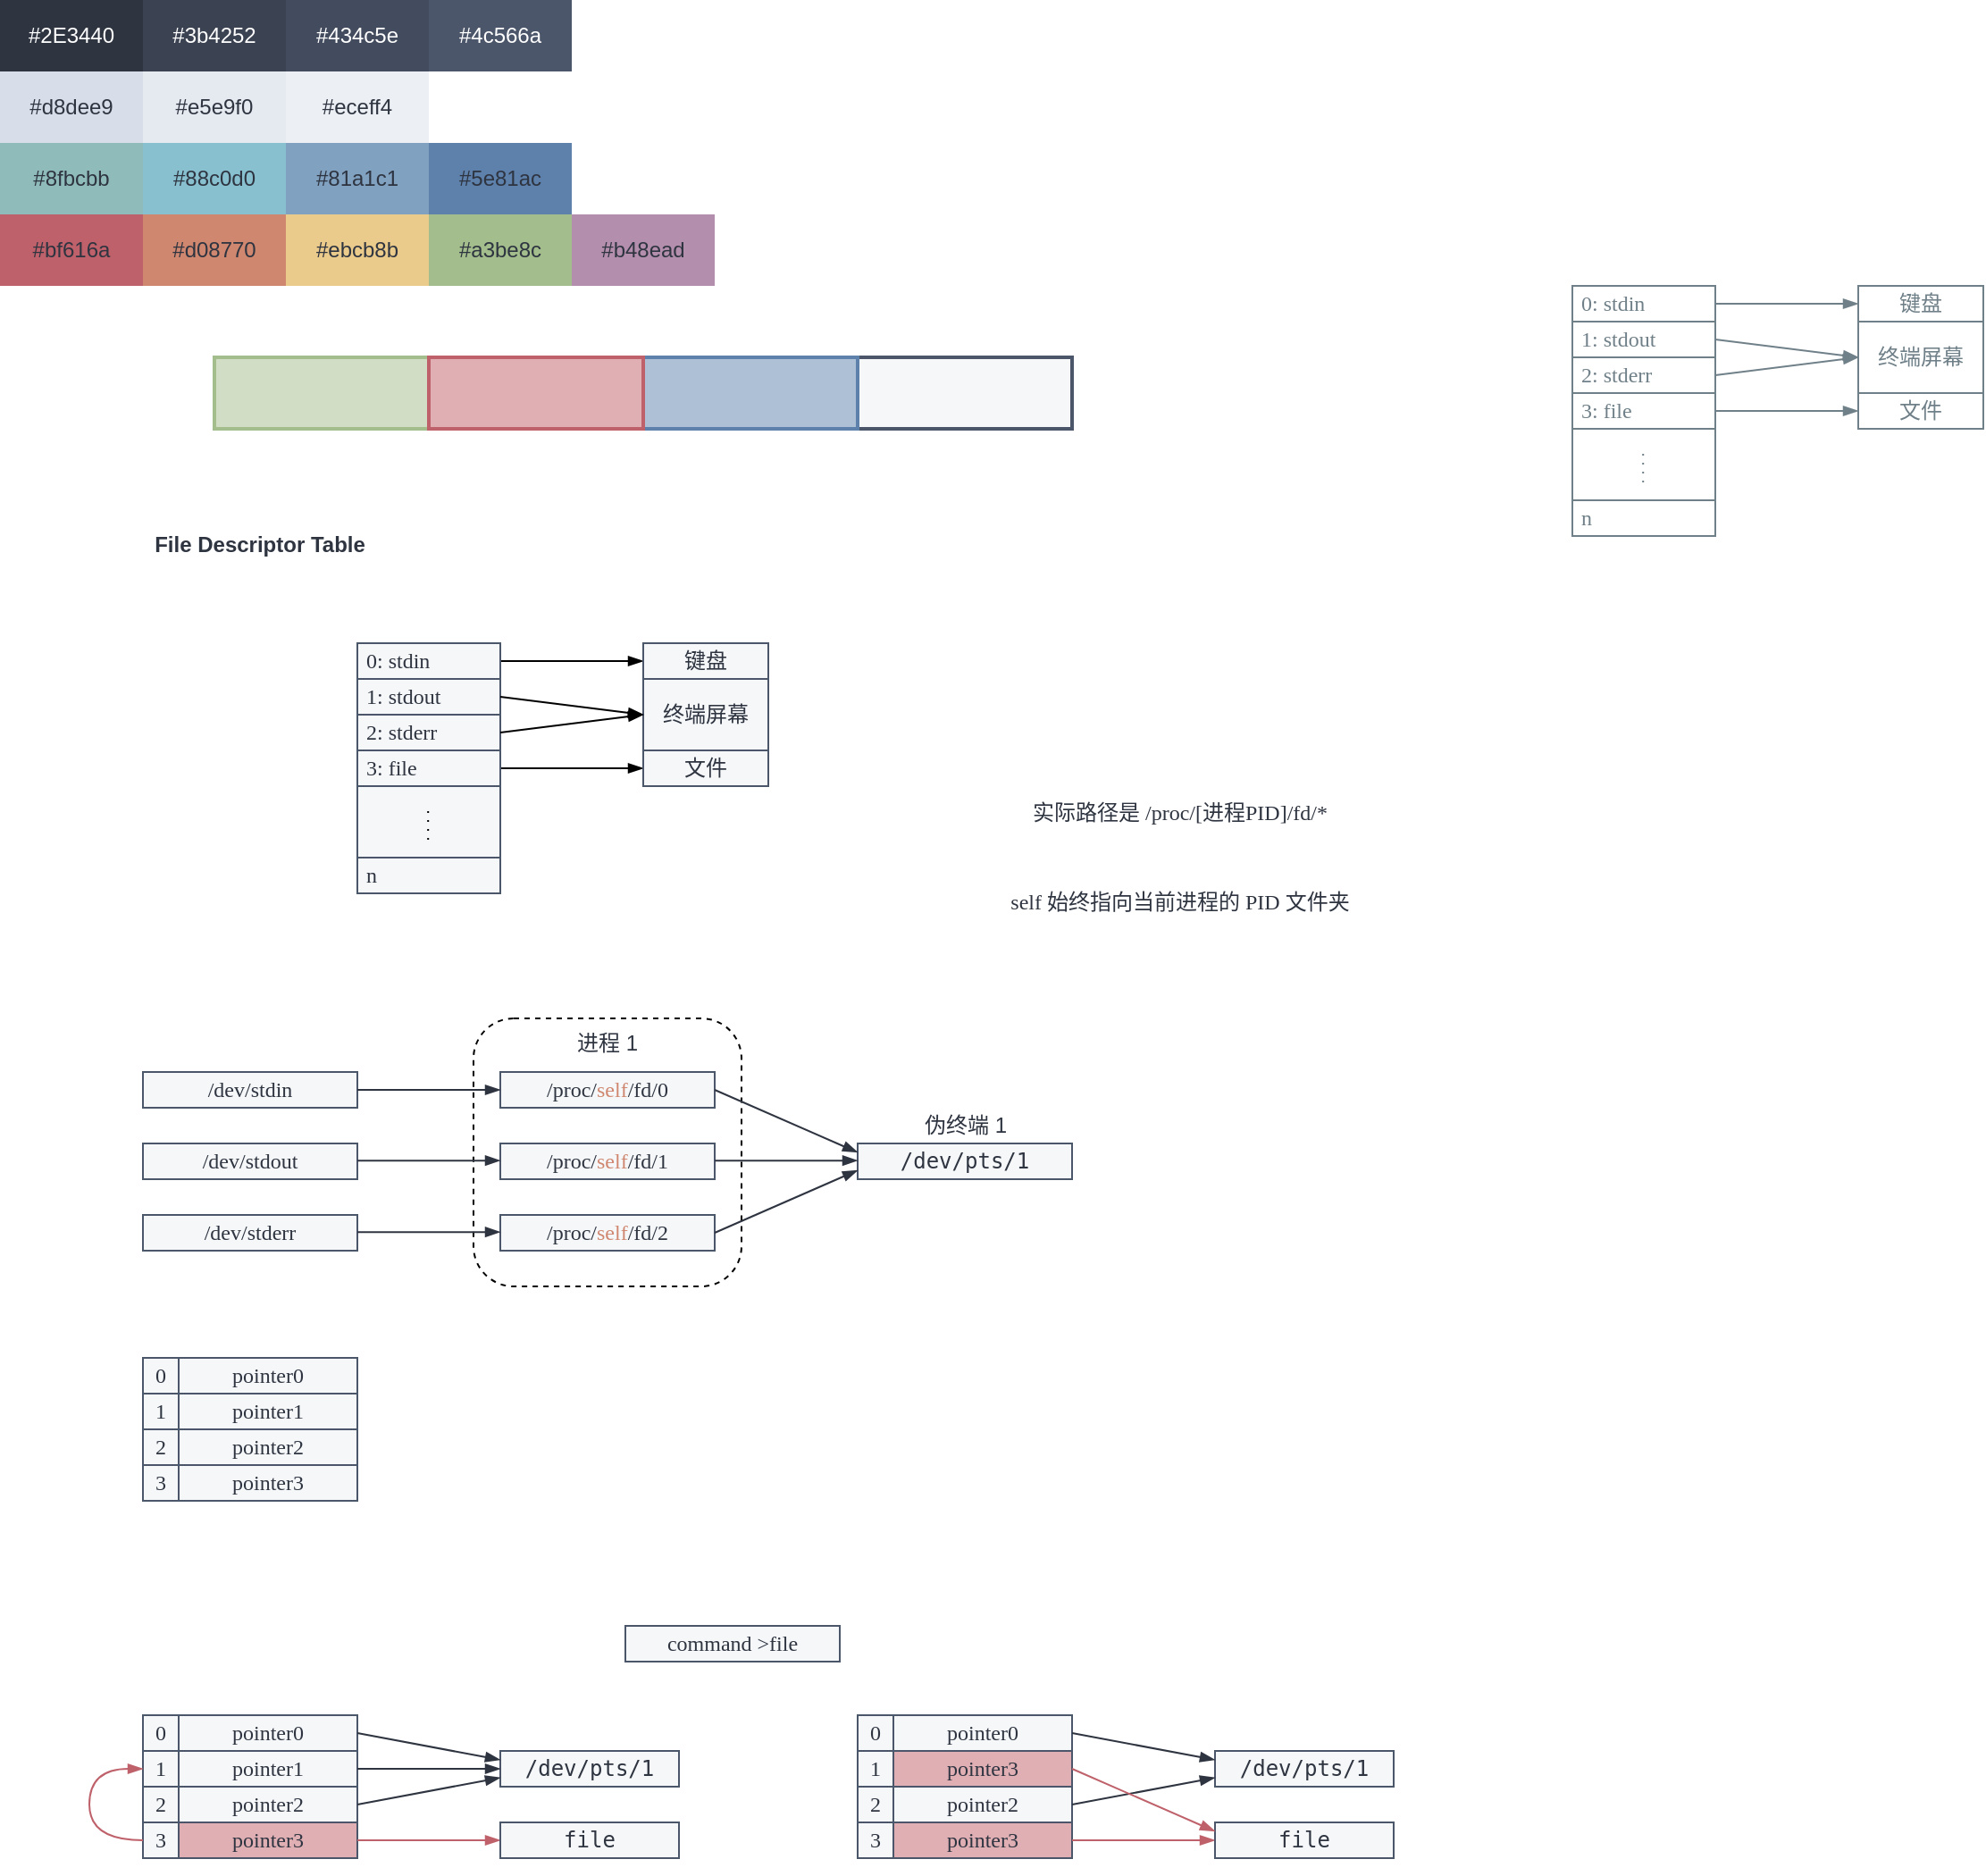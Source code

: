<mxfile version="26.0.9">
  <diagram name="Page-1" id="ar96j-QtM0EcC_hD4Hvl">
    <mxGraphModel dx="809" dy="558" grid="1" gridSize="10" guides="1" tooltips="1" connect="1" arrows="1" fold="1" page="1" pageScale="1" pageWidth="850" pageHeight="1100" math="0" shadow="0">
      <root>
        <mxCell id="0" />
        <mxCell id="1" parent="0" />
        <mxCell id="Xk50SFTL0yKMBWGlI13A-73" value="&lt;font style=&quot;color: rgb(46, 52, 64);&quot;&gt;进程 1&lt;/font&gt;" style="rounded=1;whiteSpace=wrap;html=1;fillColor=none;dashed=1;align=center;verticalAlign=top;fontColor=#2E3440;strokeWidth=1;perimeterSpacing=0;" parent="1" vertex="1">
          <mxGeometry x="265" y="570" width="150" height="150" as="geometry" />
        </mxCell>
        <mxCell id="Xk50SFTL0yKMBWGlI13A-1" value="&lt;font color=&quot;#ffffff&quot;&gt;#2E3440&lt;/font&gt;" style="rounded=0;whiteSpace=wrap;html=1;strokeWidth=2;fillColor=#2e3440;strokeColor=none;fontColor=#333333;" parent="1" vertex="1">
          <mxGeometry width="80" height="40" as="geometry" />
        </mxCell>
        <mxCell id="Xk50SFTL0yKMBWGlI13A-2" value="&lt;font color=&quot;#ffffff&quot;&gt;#3b4252&lt;/font&gt;" style="rounded=0;whiteSpace=wrap;html=1;strokeWidth=2;fillColor=#3b4252;strokeColor=none;fontColor=#333333;" parent="1" vertex="1">
          <mxGeometry x="80" width="80" height="40" as="geometry" />
        </mxCell>
        <mxCell id="Xk50SFTL0yKMBWGlI13A-3" value="&lt;font color=&quot;#ffffff&quot;&gt;#434c5e&lt;/font&gt;" style="rounded=0;whiteSpace=wrap;html=1;strokeWidth=2;fillColor=#434c5e;strokeColor=none;fontColor=#333333;" parent="1" vertex="1">
          <mxGeometry x="160" width="80" height="40" as="geometry" />
        </mxCell>
        <mxCell id="Xk50SFTL0yKMBWGlI13A-4" value="&lt;font color=&quot;#ffffff&quot;&gt;#4c566a&lt;/font&gt;" style="rounded=0;whiteSpace=wrap;html=1;strokeWidth=2;fillColor=#4c566a;strokeColor=none;fontColor=#333333;" parent="1" vertex="1">
          <mxGeometry x="240" width="80" height="40" as="geometry" />
        </mxCell>
        <mxCell id="Xk50SFTL0yKMBWGlI13A-5" value="&lt;font color=&quot;#2e3440&quot;&gt;#d8dee9&lt;/font&gt;" style="rounded=0;whiteSpace=wrap;html=1;strokeWidth=2;fillColor=#d8dee9;strokeColor=none;fontColor=#333333;" parent="1" vertex="1">
          <mxGeometry y="40" width="80" height="40" as="geometry" />
        </mxCell>
        <mxCell id="Xk50SFTL0yKMBWGlI13A-6" value="&lt;font color=&quot;#2e3440&quot;&gt;#e5e9f0&lt;/font&gt;" style="rounded=0;whiteSpace=wrap;html=1;strokeWidth=2;fillColor=#e5e9f0;strokeColor=none;fontColor=#333333;" parent="1" vertex="1">
          <mxGeometry x="80" y="40" width="80" height="40" as="geometry" />
        </mxCell>
        <mxCell id="Xk50SFTL0yKMBWGlI13A-7" value="&lt;font color=&quot;#2e3440&quot;&gt;#eceff4&lt;/font&gt;" style="rounded=0;whiteSpace=wrap;html=1;strokeWidth=2;fillColor=#eceff4;strokeColor=none;fontColor=#333333;" parent="1" vertex="1">
          <mxGeometry x="160" y="40" width="80" height="40" as="geometry" />
        </mxCell>
        <mxCell id="Xk50SFTL0yKMBWGlI13A-8" value="&lt;font color=&quot;#2e3440&quot;&gt;#8fbcbb&lt;/font&gt;" style="rounded=0;whiteSpace=wrap;html=1;strokeWidth=2;fillColor=#8fbcbb;strokeColor=none;fontColor=#333333;" parent="1" vertex="1">
          <mxGeometry y="80" width="80" height="40" as="geometry" />
        </mxCell>
        <mxCell id="Xk50SFTL0yKMBWGlI13A-9" value="&lt;font color=&quot;#2e3440&quot;&gt;#88c0d0&lt;/font&gt;" style="rounded=0;whiteSpace=wrap;html=1;strokeWidth=2;fillColor=#88c0d0;strokeColor=none;fontColor=#333333;" parent="1" vertex="1">
          <mxGeometry x="80" y="80" width="80" height="40" as="geometry" />
        </mxCell>
        <mxCell id="Xk50SFTL0yKMBWGlI13A-10" value="&lt;font color=&quot;#2e3440&quot;&gt;#81a1c1&lt;/font&gt;" style="rounded=0;whiteSpace=wrap;html=1;strokeWidth=2;fillColor=#81a1c1;strokeColor=none;fontColor=#333333;" parent="1" vertex="1">
          <mxGeometry x="160" y="80" width="80" height="40" as="geometry" />
        </mxCell>
        <mxCell id="Xk50SFTL0yKMBWGlI13A-11" value="&lt;font color=&quot;#2e3440&quot;&gt;#5e81ac&lt;/font&gt;" style="rounded=0;whiteSpace=wrap;html=1;strokeWidth=2;fillColor=#5e81ac;strokeColor=none;fontColor=#333333;" parent="1" vertex="1">
          <mxGeometry x="240" y="80" width="80" height="40" as="geometry" />
        </mxCell>
        <mxCell id="Xk50SFTL0yKMBWGlI13A-12" value="&lt;font color=&quot;#2e3440&quot;&gt;#bf616a&lt;/font&gt;" style="rounded=0;whiteSpace=wrap;html=1;strokeWidth=2;fillColor=#bf616a;strokeColor=none;fontColor=#333333;" parent="1" vertex="1">
          <mxGeometry y="120" width="80" height="40" as="geometry" />
        </mxCell>
        <mxCell id="Xk50SFTL0yKMBWGlI13A-13" value="&lt;font color=&quot;#2e3440&quot;&gt;#d08770&lt;/font&gt;" style="rounded=0;whiteSpace=wrap;html=1;strokeWidth=2;fillColor=#d08770;strokeColor=none;fontColor=#333333;" parent="1" vertex="1">
          <mxGeometry x="80" y="120" width="80" height="40" as="geometry" />
        </mxCell>
        <mxCell id="Xk50SFTL0yKMBWGlI13A-14" value="&lt;font color=&quot;#2e3440&quot;&gt;#ebcb8b&lt;/font&gt;" style="rounded=0;whiteSpace=wrap;html=1;strokeWidth=2;fillColor=#ebcb8b;strokeColor=none;fontColor=#333333;" parent="1" vertex="1">
          <mxGeometry x="160" y="120" width="80" height="40" as="geometry" />
        </mxCell>
        <mxCell id="Xk50SFTL0yKMBWGlI13A-15" value="&lt;font color=&quot;#2e3440&quot;&gt;#a3be8c&lt;/font&gt;" style="rounded=0;whiteSpace=wrap;html=1;strokeWidth=2;fillColor=#a3be8c;strokeColor=none;fontColor=#333333;" parent="1" vertex="1">
          <mxGeometry x="240" y="120" width="80" height="40" as="geometry" />
        </mxCell>
        <mxCell id="Xk50SFTL0yKMBWGlI13A-16" value="&lt;font color=&quot;#2e3440&quot;&gt;#b48ead&lt;/font&gt;" style="rounded=0;whiteSpace=wrap;html=1;strokeWidth=2;fillColor=#b48ead;strokeColor=none;fontColor=#333333;" parent="1" vertex="1">
          <mxGeometry x="320" y="120" width="80" height="40" as="geometry" />
        </mxCell>
        <mxCell id="Xk50SFTL0yKMBWGlI13A-17" value="" style="rounded=0;whiteSpace=wrap;html=1;strokeWidth=2;fillColor=#A3BE8C;strokeColor=#A3BE8C;fontColor=#333333;fillOpacity=50;" parent="1" vertex="1">
          <mxGeometry x="120" y="200" width="120" height="40" as="geometry" />
        </mxCell>
        <mxCell id="Xk50SFTL0yKMBWGlI13A-18" value="" style="rounded=0;whiteSpace=wrap;html=1;strokeWidth=2;fillColor=#ECEFF4;strokeColor=#4c566a;fontColor=#333333;fillOpacity=50;" parent="1" vertex="1">
          <mxGeometry x="480" y="200" width="120" height="40" as="geometry" />
        </mxCell>
        <mxCell id="Xk50SFTL0yKMBWGlI13A-19" value="" style="rounded=0;whiteSpace=wrap;html=1;strokeWidth=2;fillColor=#5E81AC;strokeColor=#5E81AC;fontColor=#333333;fillOpacity=50;" parent="1" vertex="1">
          <mxGeometry x="360" y="200" width="120" height="40" as="geometry" />
        </mxCell>
        <mxCell id="Xk50SFTL0yKMBWGlI13A-20" value="" style="rounded=0;whiteSpace=wrap;html=1;strokeWidth=2;fillColor=#BF616A;strokeColor=#BF616A;perimeterSpacing=0;glass=0;shadow=0;fillStyle=solid;gradientColor=none;fillOpacity=50;" parent="1" vertex="1">
          <mxGeometry x="240" y="200" width="120" height="40" as="geometry" />
        </mxCell>
        <mxCell id="Xk50SFTL0yKMBWGlI13A-35" style="edgeStyle=orthogonalEdgeStyle;rounded=0;orthogonalLoop=1;jettySize=auto;html=1;entryX=0;entryY=0.5;entryDx=0;entryDy=0;fontColor=#2E3440;endArrow=blockThin;endFill=1;" parent="1" source="Xk50SFTL0yKMBWGlI13A-21" target="Xk50SFTL0yKMBWGlI13A-31" edge="1">
          <mxGeometry relative="1" as="geometry" />
        </mxCell>
        <mxCell id="Xk50SFTL0yKMBWGlI13A-21" value="&amp;nbsp;0: stdin" style="rounded=0;whiteSpace=wrap;html=1;strokeWidth=1;fillColor=#ECEFF4;strokeColor=#4c566a;fontColor=#2E3440;fillOpacity=50;align=left;fontFamily=JetBrainsMono NFP;" parent="1" vertex="1">
          <mxGeometry x="200" y="360" width="80" height="20" as="geometry" />
        </mxCell>
        <mxCell id="Xk50SFTL0yKMBWGlI13A-22" value="&amp;nbsp;1: stdout" style="rounded=0;whiteSpace=wrap;html=1;strokeWidth=1;fillColor=#ECEFF4;strokeColor=#4c566a;fontColor=#2E3440;fillOpacity=50;align=left;fontFamily=JetBrainsMono NFP;" parent="1" vertex="1">
          <mxGeometry x="200" y="380" width="80" height="20" as="geometry" />
        </mxCell>
        <mxCell id="Xk50SFTL0yKMBWGlI13A-23" value="&amp;nbsp;2: stderr" style="rounded=0;whiteSpace=wrap;html=1;strokeWidth=1;fillColor=#ECEFF4;strokeColor=#4c566a;fontColor=#2E3440;fillOpacity=50;align=left;fontFamily=JetBrainsMono NFP;" parent="1" vertex="1">
          <mxGeometry x="200" y="400" width="80" height="20" as="geometry" />
        </mxCell>
        <mxCell id="Xk50SFTL0yKMBWGlI13A-40" style="edgeStyle=orthogonalEdgeStyle;rounded=0;orthogonalLoop=1;jettySize=auto;html=1;entryX=0;entryY=0.5;entryDx=0;entryDy=0;fontColor=#2E3440;endArrow=blockThin;endFill=1;" parent="1" source="Xk50SFTL0yKMBWGlI13A-24" target="Xk50SFTL0yKMBWGlI13A-38" edge="1">
          <mxGeometry relative="1" as="geometry" />
        </mxCell>
        <mxCell id="Xk50SFTL0yKMBWGlI13A-24" value="&amp;nbsp;3: file" style="rounded=0;whiteSpace=wrap;html=1;strokeWidth=1;fillColor=#ECEFF4;strokeColor=#4c566a;fontColor=#2E3440;fillOpacity=50;fontFamily=JetBrainsMono NFP;align=left;" parent="1" vertex="1">
          <mxGeometry x="200" y="420" width="80" height="20" as="geometry" />
        </mxCell>
        <mxCell id="Xk50SFTL0yKMBWGlI13A-25" value="" style="rounded=0;whiteSpace=wrap;html=1;strokeWidth=1;fillColor=#ECEFF4;strokeColor=#4c566a;fontColor=#2E3440;fillOpacity=50;fontFamily=JetBrainsMono NFP;align=left;" parent="1" vertex="1">
          <mxGeometry x="200" y="440" width="80" height="40" as="geometry" />
        </mxCell>
        <mxCell id="Xk50SFTL0yKMBWGlI13A-27" value="&amp;nbsp;n" style="rounded=0;whiteSpace=wrap;html=1;strokeWidth=1;fillColor=#ECEFF4;strokeColor=#4c566a;fontColor=#2E3440;fillOpacity=50;fontFamily=JetBrainsMono NFP;align=left;" parent="1" vertex="1">
          <mxGeometry x="200" y="480" width="80" height="20" as="geometry" />
        </mxCell>
        <mxCell id="Xk50SFTL0yKMBWGlI13A-29" value="" style="endArrow=none;dashed=1;html=1;rounded=0;dashPattern=1 4;strokeWidth=1;" parent="1" edge="1">
          <mxGeometry width="50" height="50" relative="1" as="geometry">
            <mxPoint x="239.6" y="470" as="sourcePoint" />
            <mxPoint x="239.6" y="450" as="targetPoint" />
          </mxGeometry>
        </mxCell>
        <mxCell id="Xk50SFTL0yKMBWGlI13A-30" value="File Descriptor Table" style="text;html=1;align=center;verticalAlign=middle;resizable=0;points=[];autosize=1;strokeColor=none;fillColor=none;fontColor=#2E3440;fontStyle=1;expand=1;recursiveResize=1;snapToPoint=0;allowArrows=1;connectable=1;imageAspect=1;imageHeight=24;noLabel=0;container=0;fontSize=12;rotation=0;" parent="1" vertex="1">
          <mxGeometry x="80" y="290" width="130" height="30" as="geometry" />
        </mxCell>
        <mxCell id="Xk50SFTL0yKMBWGlI13A-31" value="键盘" style="rounded=0;whiteSpace=wrap;html=1;strokeWidth=1;fillColor=#ECEFF4;strokeColor=#4c566a;fontColor=#2E3440;fillOpacity=50;fontFamily=JetBrainsMono NFP;align=center;" parent="1" vertex="1">
          <mxGeometry x="360" y="360" width="70" height="20" as="geometry" />
        </mxCell>
        <mxCell id="Xk50SFTL0yKMBWGlI13A-33" value="终端屏幕" style="rounded=0;whiteSpace=wrap;html=1;strokeWidth=1;fillColor=#ECEFF4;strokeColor=#4c566a;fontColor=#2E3440;fillOpacity=50;fontFamily=JetBrainsMono NFP;align=center;" parent="1" vertex="1">
          <mxGeometry x="360" y="380" width="70" height="40" as="geometry" />
        </mxCell>
        <mxCell id="Xk50SFTL0yKMBWGlI13A-38" value="文件" style="rounded=0;whiteSpace=wrap;html=1;strokeWidth=1;fillColor=#ECEFF4;strokeColor=#4c566a;fontColor=#2E3440;fillOpacity=50;fontFamily=JetBrainsMono NFP;align=center;" parent="1" vertex="1">
          <mxGeometry x="360" y="420" width="70" height="20" as="geometry" />
        </mxCell>
        <mxCell id="Xk50SFTL0yKMBWGlI13A-41" value="" style="endArrow=blockThin;html=1;rounded=0;exitX=1;exitY=0.5;exitDx=0;exitDy=0;entryX=0;entryY=0.5;entryDx=0;entryDy=0;fontColor=#2E3440;endFill=1;" parent="1" source="Xk50SFTL0yKMBWGlI13A-22" target="Xk50SFTL0yKMBWGlI13A-33" edge="1">
          <mxGeometry width="50" height="50" relative="1" as="geometry">
            <mxPoint x="340" y="350" as="sourcePoint" />
            <mxPoint x="390" y="300" as="targetPoint" />
          </mxGeometry>
        </mxCell>
        <mxCell id="Xk50SFTL0yKMBWGlI13A-42" value="" style="endArrow=blockThin;html=1;rounded=0;exitX=1;exitY=0.5;exitDx=0;exitDy=0;entryX=0;entryY=0.5;entryDx=0;entryDy=0;fontColor=#2E3440;endFill=1;" parent="1" source="Xk50SFTL0yKMBWGlI13A-23" target="Xk50SFTL0yKMBWGlI13A-33" edge="1">
          <mxGeometry width="50" height="50" relative="1" as="geometry">
            <mxPoint x="340" y="350" as="sourcePoint" />
            <mxPoint x="390" y="300" as="targetPoint" />
          </mxGeometry>
        </mxCell>
        <mxCell id="Xk50SFTL0yKMBWGlI13A-45" value="&lt;pre tabindex=&quot;0&quot; class=&quot;chroma&quot;&gt;&lt;code class=&quot;language-bash-session&quot; data-lang=&quot;bash-session&quot;&gt;&lt;font face=&quot;JetBrainsMono NFP&quot;&gt;/dev/stdin&lt;/font&gt;&lt;/code&gt;&lt;/pre&gt;" style="rounded=0;whiteSpace=wrap;html=1;strokeWidth=1;fillColor=#ECEFF4;strokeColor=#4c566a;fontColor=#2E3440;fillOpacity=50;fontFamily=JetBrainsMono NFP;align=center;" parent="1" vertex="1">
          <mxGeometry x="80" y="600" width="120" height="20" as="geometry" />
        </mxCell>
        <mxCell id="Xk50SFTL0yKMBWGlI13A-46" value="&lt;pre tabindex=&quot;0&quot; class=&quot;chroma&quot;&gt;&lt;code class=&quot;language-bash-session&quot; data-lang=&quot;bash-session&quot;&gt;&lt;font face=&quot;JetBrainsMono NFP&quot;&gt;/dev/stdout&lt;/font&gt;&lt;/code&gt;&lt;/pre&gt;" style="rounded=0;whiteSpace=wrap;html=1;strokeWidth=1;fillColor=#ECEFF4;strokeColor=#4c566a;fontColor=#2E3440;fillOpacity=50;fontFamily=JetBrainsMono NFP;align=center;" parent="1" vertex="1">
          <mxGeometry x="80" y="640" width="120" height="20" as="geometry" />
        </mxCell>
        <mxCell id="Xk50SFTL0yKMBWGlI13A-47" value="&lt;pre tabindex=&quot;0&quot; class=&quot;chroma&quot;&gt;&lt;code class=&quot;language-bash-session&quot; data-lang=&quot;bash-session&quot;&gt;&lt;font face=&quot;JetBrainsMono NFP&quot;&gt;/dev/stderr&lt;/font&gt;&lt;/code&gt;&lt;/pre&gt;" style="rounded=0;whiteSpace=wrap;html=1;strokeWidth=1;fillColor=#ECEFF4;strokeColor=#4c566a;fontColor=#2E3440;fillOpacity=50;fontFamily=JetBrainsMono NFP;align=center;" parent="1" vertex="1">
          <mxGeometry x="80" y="680" width="120" height="20" as="geometry" />
        </mxCell>
        <mxCell id="Xk50SFTL0yKMBWGlI13A-49" value="&lt;pre tabindex=&quot;0&quot; class=&quot;chroma&quot;&gt;&lt;code class=&quot;language-bash-session&quot; data-lang=&quot;bash-session&quot;&gt;&lt;font face=&quot;JetBrainsMono NFP&quot;&gt;/proc/&lt;font style=&quot;color: rgb(208, 135, 112);&quot;&gt;self&lt;/font&gt;/fd/0&lt;/font&gt;&lt;/code&gt;&lt;/pre&gt;" style="rounded=0;whiteSpace=wrap;html=1;strokeWidth=1;fillColor=#ECEFF4;strokeColor=#4c566a;fontColor=#2E3440;fillOpacity=50;fontFamily=JetBrainsMono NFP;align=center;" parent="1" vertex="1">
          <mxGeometry x="280" y="600" width="120" height="20" as="geometry" />
        </mxCell>
        <mxCell id="Xk50SFTL0yKMBWGlI13A-50" value="&lt;pre tabindex=&quot;0&quot; class=&quot;chroma&quot;&gt;&lt;code class=&quot;language-bash-session&quot; data-lang=&quot;bash-session&quot;&gt;&lt;font face=&quot;JetBrainsMono NFP&quot;&gt;/proc/&lt;font style=&quot;color: rgb(208, 135, 112);&quot;&gt;self&lt;/font&gt;/fd/1&lt;/font&gt;&lt;/code&gt;&lt;/pre&gt;" style="rounded=0;whiteSpace=wrap;html=1;strokeWidth=1;fillColor=#ECEFF4;strokeColor=#4c566a;fontColor=#2E3440;fillOpacity=50;fontFamily=JetBrainsMono NFP;align=center;" parent="1" vertex="1">
          <mxGeometry x="280" y="640" width="120" height="20" as="geometry" />
        </mxCell>
        <mxCell id="Xk50SFTL0yKMBWGlI13A-51" value="&lt;pre tabindex=&quot;0&quot; class=&quot;chroma&quot;&gt;&lt;code class=&quot;language-bash-session&quot; data-lang=&quot;bash-session&quot;&gt;&lt;font face=&quot;JetBrainsMono NFP&quot;&gt;/proc/&lt;font style=&quot;color: rgb(208, 135, 112);&quot;&gt;self&lt;/font&gt;/fd/2&lt;/font&gt;&lt;/code&gt;&lt;/pre&gt;" style="rounded=0;whiteSpace=wrap;html=1;strokeWidth=1;fillColor=#ECEFF4;strokeColor=#4c566a;fontColor=#2E3440;fillOpacity=50;fontFamily=JetBrainsMono NFP;align=center;" parent="1" vertex="1">
          <mxGeometry x="280" y="680" width="120" height="20" as="geometry" />
        </mxCell>
        <mxCell id="Xk50SFTL0yKMBWGlI13A-52" value="&lt;pre tabindex=&quot;0&quot; class=&quot;chroma&quot;&gt;&lt;code data-lang=&quot;bash-session&quot; class=&quot;language-bash-session&quot;&gt;/dev/pts/1&lt;/code&gt;&lt;/pre&gt;" style="rounded=0;whiteSpace=wrap;html=1;strokeWidth=1;fillColor=#ECEFF4;strokeColor=#4c566a;fontColor=#2E3440;fillOpacity=50;fontFamily=JetBrainsMono NFP;align=center;" parent="1" vertex="1">
          <mxGeometry x="480" y="640" width="120" height="20" as="geometry" />
        </mxCell>
        <mxCell id="Xk50SFTL0yKMBWGlI13A-59" value="" style="endArrow=blockThin;html=1;rounded=0;exitX=1;exitY=0.5;exitDx=0;exitDy=0;entryX=0;entryY=0.5;entryDx=0;entryDy=0;fontColor=#2E3440;endFill=1;strokeColor=#2E3440;" parent="1" source="Xk50SFTL0yKMBWGlI13A-45" target="Xk50SFTL0yKMBWGlI13A-49" edge="1">
          <mxGeometry width="50" height="50" relative="1" as="geometry">
            <mxPoint x="230" y="580" as="sourcePoint" />
            <mxPoint x="310" y="570" as="targetPoint" />
          </mxGeometry>
        </mxCell>
        <mxCell id="Xk50SFTL0yKMBWGlI13A-60" value="" style="endArrow=blockThin;html=1;rounded=0;exitX=1;exitY=0.5;exitDx=0;exitDy=0;entryX=0;entryY=0.5;entryDx=0;entryDy=0;fontColor=#2E3440;endFill=1;strokeColor=#2E3440;" parent="1" edge="1">
          <mxGeometry width="50" height="50" relative="1" as="geometry">
            <mxPoint x="200" y="649.58" as="sourcePoint" />
            <mxPoint x="280" y="649.58" as="targetPoint" />
          </mxGeometry>
        </mxCell>
        <mxCell id="Xk50SFTL0yKMBWGlI13A-61" value="" style="endArrow=blockThin;html=1;rounded=0;exitX=1;exitY=0.5;exitDx=0;exitDy=0;entryX=0;entryY=0.5;entryDx=0;entryDy=0;fontColor=#2E3440;endFill=1;strokeColor=#2E3440;" parent="1" edge="1">
          <mxGeometry width="50" height="50" relative="1" as="geometry">
            <mxPoint x="200" y="689.58" as="sourcePoint" />
            <mxPoint x="280" y="689.58" as="targetPoint" />
          </mxGeometry>
        </mxCell>
        <mxCell id="Xk50SFTL0yKMBWGlI13A-62" value="" style="endArrow=blockThin;html=1;rounded=0;exitX=1;exitY=0.5;exitDx=0;exitDy=0;entryX=0;entryY=0.5;entryDx=0;entryDy=0;fontColor=#2E3440;endFill=1;strokeColor=#2E3440;" parent="1" edge="1">
          <mxGeometry width="50" height="50" relative="1" as="geometry">
            <mxPoint x="400" y="649.58" as="sourcePoint" />
            <mxPoint x="480" y="649.58" as="targetPoint" />
          </mxGeometry>
        </mxCell>
        <mxCell id="Xk50SFTL0yKMBWGlI13A-65" value="" style="endArrow=blockThin;html=1;rounded=0;exitX=1;exitY=0.5;exitDx=0;exitDy=0;entryX=0;entryY=0.75;entryDx=0;entryDy=0;fontColor=#2E3440;endFill=1;strokeColor=#2E3440;" parent="1" source="Xk50SFTL0yKMBWGlI13A-51" target="Xk50SFTL0yKMBWGlI13A-52" edge="1">
          <mxGeometry width="50" height="50" relative="1" as="geometry">
            <mxPoint x="410" y="659.58" as="sourcePoint" />
            <mxPoint x="490" y="659.58" as="targetPoint" />
          </mxGeometry>
        </mxCell>
        <mxCell id="Xk50SFTL0yKMBWGlI13A-66" value="" style="endArrow=blockThin;html=1;rounded=0;exitX=1;exitY=0.5;exitDx=0;exitDy=0;entryX=0;entryY=0.25;entryDx=0;entryDy=0;fontColor=#2E3440;endFill=1;strokeColor=#2E3440;" parent="1" source="Xk50SFTL0yKMBWGlI13A-49" target="Xk50SFTL0yKMBWGlI13A-52" edge="1">
          <mxGeometry width="50" height="50" relative="1" as="geometry">
            <mxPoint x="410" y="659.58" as="sourcePoint" />
            <mxPoint x="490" y="659.58" as="targetPoint" />
          </mxGeometry>
        </mxCell>
        <mxCell id="Xk50SFTL0yKMBWGlI13A-67" value="伪终端 1" style="text;html=1;align=center;verticalAlign=middle;resizable=0;points=[];autosize=1;strokeColor=none;fillColor=none;fontColor=#2E3440;fontStyle=0;expand=1;recursiveResize=1;snapToPoint=0;allowArrows=1;connectable=1;imageAspect=1;imageHeight=24;noLabel=0;container=0;fontSize=12;rotation=0;" parent="1" vertex="1">
          <mxGeometry x="505" y="615" width="70" height="30" as="geometry" />
        </mxCell>
        <mxCell id="Xk50SFTL0yKMBWGlI13A-70" value="&lt;font face=&quot;JetBrainsMono NFP&quot;&gt;self 始终指向当前进程的 PID 文件夹&lt;/font&gt;" style="text;html=1;align=center;verticalAlign=middle;resizable=0;points=[];autosize=1;strokeColor=none;fillColor=none;fontColor=#2E3440;fontStyle=0;expand=1;recursiveResize=1;snapToPoint=0;allowArrows=1;connectable=1;imageAspect=1;imageHeight=24;noLabel=0;container=0;fontSize=12;rotation=0;" parent="1" vertex="1">
          <mxGeometry x="540" y="490" width="240" height="30" as="geometry" />
        </mxCell>
        <mxCell id="Xk50SFTL0yKMBWGlI13A-71" value="&lt;font face=&quot;JetBrainsMono NFP&quot;&gt;实际路径是 /proc/[进程PID]/fd/*&lt;/font&gt;" style="text;html=1;align=center;verticalAlign=middle;resizable=0;points=[];autosize=1;strokeColor=none;fillColor=none;fontColor=#2E3440;fontStyle=0;expand=1;recursiveResize=1;snapToPoint=0;allowArrows=1;connectable=1;imageAspect=1;imageHeight=24;noLabel=0;container=0;fontSize=12;rotation=0;" parent="1" vertex="1">
          <mxGeometry x="545" y="440" width="230" height="30" as="geometry" />
        </mxCell>
        <mxCell id="Xk50SFTL0yKMBWGlI13A-80" value="&lt;font style=&quot;color: rgb(46, 52, 64);&quot;&gt;0&lt;/font&gt;" style="rounded=0;whiteSpace=wrap;html=1;strokeWidth=1;fillColor=#ECEFF4;strokeColor=#4c566a;fontColor=#2E3440;fillOpacity=50;fontFamily=JetBrainsMono NFP;align=center;" parent="1" vertex="1">
          <mxGeometry x="80" y="760" width="20" height="20" as="geometry" />
        </mxCell>
        <mxCell id="Xk50SFTL0yKMBWGlI13A-81" value="&lt;font style=&quot;color: rgb(46, 52, 64);&quot;&gt;pointer0&lt;/font&gt;" style="rounded=0;whiteSpace=wrap;html=1;strokeWidth=1;fillColor=#ECEFF4;strokeColor=#4c566a;fontColor=#2E3440;fillOpacity=50;fontFamily=JetBrainsMono NFP;align=center;" parent="1" vertex="1">
          <mxGeometry x="100" y="760" width="100" height="20" as="geometry" />
        </mxCell>
        <mxCell id="Xk50SFTL0yKMBWGlI13A-82" value="1" style="rounded=0;whiteSpace=wrap;html=1;strokeWidth=1;fillColor=#ECEFF4;strokeColor=#4c566a;fontColor=#2E3440;fillOpacity=50;fontFamily=JetBrainsMono NFP;align=center;" parent="1" vertex="1">
          <mxGeometry x="80" y="780" width="20" height="20" as="geometry" />
        </mxCell>
        <mxCell id="Xk50SFTL0yKMBWGlI13A-83" value="&lt;font style=&quot;color: rgb(46, 52, 64);&quot;&gt;pointer1&lt;/font&gt;" style="rounded=0;whiteSpace=wrap;html=1;strokeWidth=1;fillColor=#ECEFF4;strokeColor=#4c566a;fontColor=#2E3440;fillOpacity=50;fontFamily=JetBrainsMono NFP;align=center;" parent="1" vertex="1">
          <mxGeometry x="100" y="780" width="100" height="20" as="geometry" />
        </mxCell>
        <mxCell id="Xk50SFTL0yKMBWGlI13A-84" value="&lt;font style=&quot;color: rgb(46, 52, 64);&quot;&gt;2&lt;/font&gt;" style="rounded=0;whiteSpace=wrap;html=1;strokeWidth=1;fillColor=#ECEFF4;strokeColor=#4c566a;fontColor=#2E3440;fillOpacity=50;fontFamily=JetBrainsMono NFP;align=center;" parent="1" vertex="1">
          <mxGeometry x="80" y="800" width="20" height="20" as="geometry" />
        </mxCell>
        <mxCell id="Xk50SFTL0yKMBWGlI13A-85" value="&lt;font style=&quot;color: rgb(46, 52, 64);&quot;&gt;pointer2&lt;/font&gt;" style="rounded=0;whiteSpace=wrap;html=1;strokeWidth=1;fillColor=#ECEFF4;strokeColor=#4c566a;fontColor=#2E3440;fillOpacity=50;fontFamily=JetBrainsMono NFP;align=center;" parent="1" vertex="1">
          <mxGeometry x="100" y="800" width="100" height="20" as="geometry" />
        </mxCell>
        <mxCell id="Xk50SFTL0yKMBWGlI13A-86" value="&lt;font style=&quot;color: rgb(46, 52, 64);&quot;&gt;3&lt;/font&gt;" style="rounded=0;whiteSpace=wrap;html=1;strokeWidth=1;fillColor=#ECEFF4;strokeColor=#4c566a;fontColor=#2E3440;fillOpacity=50;fontFamily=JetBrainsMono NFP;align=center;" parent="1" vertex="1">
          <mxGeometry x="80" y="820" width="20" height="20" as="geometry" />
        </mxCell>
        <mxCell id="Xk50SFTL0yKMBWGlI13A-87" value="&lt;font style=&quot;color: rgb(46, 52, 64);&quot;&gt;pointer3&lt;/font&gt;" style="rounded=0;whiteSpace=wrap;html=1;strokeWidth=1;fillColor=#ECEFF4;strokeColor=#4c566a;fontColor=#2E3440;fillOpacity=50;fontFamily=JetBrainsMono NFP;align=center;" parent="1" vertex="1">
          <mxGeometry x="100" y="820" width="100" height="20" as="geometry" />
        </mxCell>
        <mxCell id="Xk50SFTL0yKMBWGlI13A-94" value="&lt;pre tabindex=&quot;0&quot; class=&quot;chroma&quot;&gt;&lt;code data-lang=&quot;bash-session&quot; class=&quot;language-bash-session&quot;&gt;/dev/pts/1&lt;/code&gt;&lt;/pre&gt;" style="rounded=0;whiteSpace=wrap;html=1;strokeWidth=1;fillColor=#ECEFF4;strokeColor=#4c566a;fontColor=#2E3440;fillOpacity=50;fontFamily=JetBrainsMono NFP;align=center;" parent="1" vertex="1">
          <mxGeometry x="280" y="980" width="100" height="20" as="geometry" />
        </mxCell>
        <mxCell id="Xk50SFTL0yKMBWGlI13A-95" value="&lt;pre tabindex=&quot;0&quot; class=&quot;chroma&quot;&gt;&lt;code data-lang=&quot;bash-session&quot; class=&quot;language-bash-session&quot;&gt;&lt;font face=&quot;JetBrainsMono NFP&quot;&gt;command &amp;gt;file&lt;/font&gt;&lt;/code&gt;&lt;/pre&gt;" style="rounded=0;whiteSpace=wrap;html=1;strokeWidth=1;fillColor=#ECEFF4;strokeColor=#4c566a;fontColor=#2E3440;fillOpacity=50;fontFamily=JetBrainsMono NFP;align=center;" parent="1" vertex="1">
          <mxGeometry x="350" y="910" width="120" height="20" as="geometry" />
        </mxCell>
        <mxCell id="Xk50SFTL0yKMBWGlI13A-96" value="&lt;font style=&quot;color: rgb(46, 52, 64);&quot;&gt;0&lt;/font&gt;" style="rounded=0;whiteSpace=wrap;html=1;strokeWidth=1;fillColor=#ECEFF4;strokeColor=#4c566a;fontColor=#2E3440;fillOpacity=50;fontFamily=JetBrainsMono NFP;align=center;" parent="1" vertex="1">
          <mxGeometry x="80" y="960" width="20" height="20" as="geometry" />
        </mxCell>
        <mxCell id="Xk50SFTL0yKMBWGlI13A-97" value="&lt;font style=&quot;color: rgb(46, 52, 64);&quot;&gt;pointer0&lt;/font&gt;" style="rounded=0;whiteSpace=wrap;html=1;strokeWidth=1;fillColor=#ECEFF4;strokeColor=#4c566a;fontColor=#2E3440;fillOpacity=50;fontFamily=JetBrainsMono NFP;align=center;" parent="1" vertex="1">
          <mxGeometry x="100" y="960" width="100" height="20" as="geometry" />
        </mxCell>
        <mxCell id="Xk50SFTL0yKMBWGlI13A-98" value="1" style="rounded=0;whiteSpace=wrap;html=1;strokeWidth=1;fillColor=#ECEFF4;strokeColor=#4c566a;fontColor=#2E3440;fillOpacity=50;fontFamily=JetBrainsMono NFP;align=center;" parent="1" vertex="1">
          <mxGeometry x="80" y="980" width="20" height="20" as="geometry" />
        </mxCell>
        <mxCell id="Xk50SFTL0yKMBWGlI13A-99" value="&lt;font style=&quot;color: rgb(46, 52, 64);&quot;&gt;pointer1&lt;/font&gt;" style="rounded=0;whiteSpace=wrap;html=1;strokeWidth=1;fillColor=#ECEFF4;strokeColor=#4c566a;fontColor=#2E3440;fillOpacity=50;fontFamily=JetBrainsMono NFP;align=center;" parent="1" vertex="1">
          <mxGeometry x="100" y="980" width="100" height="20" as="geometry" />
        </mxCell>
        <mxCell id="Xk50SFTL0yKMBWGlI13A-100" value="&lt;font style=&quot;color: rgb(46, 52, 64);&quot;&gt;2&lt;/font&gt;" style="rounded=0;whiteSpace=wrap;html=1;strokeWidth=1;fillColor=#ECEFF4;strokeColor=#4c566a;fontColor=#2E3440;fillOpacity=50;fontFamily=JetBrainsMono NFP;align=center;" parent="1" vertex="1">
          <mxGeometry x="80" y="1000" width="20" height="20" as="geometry" />
        </mxCell>
        <mxCell id="Xk50SFTL0yKMBWGlI13A-101" value="&lt;font style=&quot;color: rgb(46, 52, 64);&quot;&gt;pointer2&lt;/font&gt;" style="rounded=0;whiteSpace=wrap;html=1;strokeWidth=1;fillColor=#ECEFF4;strokeColor=#4c566a;fontColor=#2E3440;fillOpacity=50;fontFamily=JetBrainsMono NFP;align=center;" parent="1" vertex="1">
          <mxGeometry x="100" y="1000" width="100" height="20" as="geometry" />
        </mxCell>
        <mxCell id="Xk50SFTL0yKMBWGlI13A-102" value="&lt;font style=&quot;color: rgb(46, 52, 64);&quot;&gt;3&lt;/font&gt;" style="rounded=0;whiteSpace=wrap;html=1;strokeWidth=1;fillColor=#ECEFF4;strokeColor=#4c566a;fontColor=#2E3440;fillOpacity=50;fontFamily=JetBrainsMono NFP;align=center;" parent="1" vertex="1">
          <mxGeometry x="80" y="1020" width="20" height="20" as="geometry" />
        </mxCell>
        <mxCell id="Xk50SFTL0yKMBWGlI13A-103" value="&lt;font style=&quot;color: rgb(46, 52, 64);&quot;&gt;pointer3&lt;/font&gt;" style="rounded=0;whiteSpace=wrap;html=1;strokeWidth=1;fillColor=#BF616A;strokeColor=#4c566a;fontColor=#2E3440;fillOpacity=50;fontFamily=JetBrainsMono NFP;align=center;" parent="1" vertex="1">
          <mxGeometry x="100" y="1020" width="100" height="20" as="geometry" />
        </mxCell>
        <mxCell id="Xk50SFTL0yKMBWGlI13A-104" value="" style="endArrow=blockThin;html=1;rounded=0;exitX=1;exitY=0.5;exitDx=0;exitDy=0;entryX=0;entryY=0.25;entryDx=0;entryDy=0;fontColor=#2E3440;endFill=1;strokeColor=#2E3440;" parent="1" source="Xk50SFTL0yKMBWGlI13A-97" target="Xk50SFTL0yKMBWGlI13A-94" edge="1">
          <mxGeometry width="50" height="50" relative="1" as="geometry">
            <mxPoint x="210" y="975" as="sourcePoint" />
            <mxPoint x="290" y="940" as="targetPoint" />
          </mxGeometry>
        </mxCell>
        <mxCell id="Xk50SFTL0yKMBWGlI13A-105" value="" style="endArrow=blockThin;html=1;rounded=0;exitX=1;exitY=0.5;exitDx=0;exitDy=0;entryX=0;entryY=0.5;entryDx=0;entryDy=0;fontColor=#2E3440;endFill=1;strokeColor=#2E3440;" parent="1" source="Xk50SFTL0yKMBWGlI13A-99" target="Xk50SFTL0yKMBWGlI13A-94" edge="1">
          <mxGeometry width="50" height="50" relative="1" as="geometry">
            <mxPoint x="210" y="980" as="sourcePoint" />
            <mxPoint x="290" y="995" as="targetPoint" />
          </mxGeometry>
        </mxCell>
        <mxCell id="Xk50SFTL0yKMBWGlI13A-106" value="" style="endArrow=blockThin;html=1;rounded=0;exitX=1;exitY=0.5;exitDx=0;exitDy=0;entryX=0;entryY=0.75;entryDx=0;entryDy=0;fontColor=#2E3440;endFill=1;strokeColor=#2E3440;" parent="1" source="Xk50SFTL0yKMBWGlI13A-101" target="Xk50SFTL0yKMBWGlI13A-94" edge="1">
          <mxGeometry width="50" height="50" relative="1" as="geometry">
            <mxPoint x="220" y="990" as="sourcePoint" />
            <mxPoint x="300" y="1005" as="targetPoint" />
          </mxGeometry>
        </mxCell>
        <mxCell id="Xk50SFTL0yKMBWGlI13A-107" value="" style="endArrow=blockThin;html=1;rounded=0;exitX=1;exitY=0.5;exitDx=0;exitDy=0;fontColor=#2E3440;endFill=1;strokeColor=#BF616A;entryX=0;entryY=0.5;entryDx=0;entryDy=0;" parent="1" source="Xk50SFTL0yKMBWGlI13A-103" target="Xk50SFTL0yKMBWGlI13A-109" edge="1">
          <mxGeometry width="50" height="50" relative="1" as="geometry">
            <mxPoint x="230" y="1000" as="sourcePoint" />
            <mxPoint x="280" y="1020" as="targetPoint" />
          </mxGeometry>
        </mxCell>
        <mxCell id="Xk50SFTL0yKMBWGlI13A-109" value="&lt;pre tabindex=&quot;0&quot; class=&quot;chroma&quot;&gt;&lt;code data-lang=&quot;bash-session&quot; class=&quot;language-bash-session&quot;&gt;file&lt;/code&gt;&lt;/pre&gt;" style="rounded=0;whiteSpace=wrap;html=1;strokeWidth=1;fillColor=#ECEFF4;strokeColor=#4c566a;fontColor=#2E3440;fillOpacity=50;fontFamily=JetBrainsMono NFP;align=center;" parent="1" vertex="1">
          <mxGeometry x="280" y="1020" width="100" height="20" as="geometry" />
        </mxCell>
        <mxCell id="Xk50SFTL0yKMBWGlI13A-110" value="" style="endArrow=blockThin;html=1;rounded=0;endSize=6;arcSize=20;edgeStyle=orthogonalEdgeStyle;curved=1;entryX=0;entryY=0.5;entryDx=0;entryDy=0;exitX=0;exitY=0.5;exitDx=0;exitDy=0;strokeColor=#BF616A;endFill=1;" parent="1" source="Xk50SFTL0yKMBWGlI13A-102" target="Xk50SFTL0yKMBWGlI13A-98" edge="1">
          <mxGeometry width="50" height="50" relative="1" as="geometry">
            <mxPoint x="20" y="1039.48" as="sourcePoint" />
            <mxPoint x="-10" y="999.48" as="targetPoint" />
            <Array as="points">
              <mxPoint x="50" y="1030" />
              <mxPoint x="50" y="990" />
            </Array>
          </mxGeometry>
        </mxCell>
        <mxCell id="Xk50SFTL0yKMBWGlI13A-129" value="&lt;pre tabindex=&quot;0&quot; class=&quot;chroma&quot;&gt;&lt;code data-lang=&quot;bash-session&quot; class=&quot;language-bash-session&quot;&gt;/dev/pts/1&lt;/code&gt;&lt;/pre&gt;" style="rounded=0;whiteSpace=wrap;html=1;strokeWidth=1;fillColor=#ECEFF4;strokeColor=#4c566a;fontColor=#2E3440;fillOpacity=50;fontFamily=JetBrainsMono NFP;align=center;" parent="1" vertex="1">
          <mxGeometry x="680" y="980" width="100" height="20" as="geometry" />
        </mxCell>
        <mxCell id="Xk50SFTL0yKMBWGlI13A-130" value="&lt;font style=&quot;color: rgb(46, 52, 64);&quot;&gt;0&lt;/font&gt;" style="rounded=0;whiteSpace=wrap;html=1;strokeWidth=1;fillColor=#ECEFF4;strokeColor=#4c566a;fontColor=#2E3440;fillOpacity=50;fontFamily=JetBrainsMono NFP;align=center;" parent="1" vertex="1">
          <mxGeometry x="480" y="960" width="20" height="20" as="geometry" />
        </mxCell>
        <mxCell id="Xk50SFTL0yKMBWGlI13A-131" value="&lt;font style=&quot;color: rgb(46, 52, 64);&quot;&gt;pointer0&lt;/font&gt;" style="rounded=0;whiteSpace=wrap;html=1;strokeWidth=1;fillColor=#ECEFF4;strokeColor=#4c566a;fontColor=#2E3440;fillOpacity=50;fontFamily=JetBrainsMono NFP;align=center;" parent="1" vertex="1">
          <mxGeometry x="500" y="960" width="100" height="20" as="geometry" />
        </mxCell>
        <mxCell id="Xk50SFTL0yKMBWGlI13A-132" value="1" style="rounded=0;whiteSpace=wrap;html=1;strokeWidth=1;fillColor=#ECEFF4;strokeColor=#4c566a;fontColor=#2E3440;fillOpacity=50;fontFamily=JetBrainsMono NFP;align=center;" parent="1" vertex="1">
          <mxGeometry x="480" y="980" width="20" height="20" as="geometry" />
        </mxCell>
        <mxCell id="Xk50SFTL0yKMBWGlI13A-134" value="&lt;font style=&quot;color: rgb(46, 52, 64);&quot;&gt;2&lt;/font&gt;" style="rounded=0;whiteSpace=wrap;html=1;strokeWidth=1;fillColor=#ECEFF4;strokeColor=#4c566a;fontColor=#2E3440;fillOpacity=50;fontFamily=JetBrainsMono NFP;align=center;" parent="1" vertex="1">
          <mxGeometry x="480" y="1000" width="20" height="20" as="geometry" />
        </mxCell>
        <mxCell id="Xk50SFTL0yKMBWGlI13A-135" value="&lt;font style=&quot;color: rgb(46, 52, 64);&quot;&gt;pointer2&lt;/font&gt;" style="rounded=0;whiteSpace=wrap;html=1;strokeWidth=1;fillColor=#ECEFF4;strokeColor=#4c566a;fontColor=#2E3440;fillOpacity=50;fontFamily=JetBrainsMono NFP;align=center;" parent="1" vertex="1">
          <mxGeometry x="500" y="1000" width="100" height="20" as="geometry" />
        </mxCell>
        <mxCell id="Xk50SFTL0yKMBWGlI13A-136" value="&lt;font style=&quot;color: rgb(46, 52, 64);&quot;&gt;3&lt;/font&gt;" style="rounded=0;whiteSpace=wrap;html=1;strokeWidth=1;fillColor=#ECEFF4;strokeColor=#4c566a;fontColor=#2E3440;fillOpacity=50;fontFamily=JetBrainsMono NFP;align=center;" parent="1" vertex="1">
          <mxGeometry x="480" y="1020" width="20" height="20" as="geometry" />
        </mxCell>
        <mxCell id="Xk50SFTL0yKMBWGlI13A-137" value="&lt;font style=&quot;color: rgb(46, 52, 64);&quot;&gt;pointer3&lt;/font&gt;" style="rounded=0;whiteSpace=wrap;html=1;strokeWidth=1;fillColor=#BF616A;strokeColor=#4c566a;fontColor=#2E3440;fillOpacity=50;fontFamily=JetBrainsMono NFP;align=center;" parent="1" vertex="1">
          <mxGeometry x="500" y="1020" width="100" height="20" as="geometry" />
        </mxCell>
        <mxCell id="Xk50SFTL0yKMBWGlI13A-138" value="" style="endArrow=blockThin;html=1;rounded=0;exitX=1;exitY=0.5;exitDx=0;exitDy=0;entryX=0;entryY=0.25;entryDx=0;entryDy=0;fontColor=#2E3440;endFill=1;strokeColor=#2E3440;" parent="1" source="Xk50SFTL0yKMBWGlI13A-131" target="Xk50SFTL0yKMBWGlI13A-129" edge="1">
          <mxGeometry width="50" height="50" relative="1" as="geometry">
            <mxPoint x="610" y="975" as="sourcePoint" />
            <mxPoint x="690" y="940" as="targetPoint" />
          </mxGeometry>
        </mxCell>
        <mxCell id="Xk50SFTL0yKMBWGlI13A-140" value="" style="endArrow=blockThin;html=1;rounded=0;exitX=1;exitY=0.5;exitDx=0;exitDy=0;entryX=0;entryY=0.75;entryDx=0;entryDy=0;fontColor=#2E3440;endFill=1;strokeColor=#2E3440;" parent="1" source="Xk50SFTL0yKMBWGlI13A-135" target="Xk50SFTL0yKMBWGlI13A-129" edge="1">
          <mxGeometry width="50" height="50" relative="1" as="geometry">
            <mxPoint x="620" y="990" as="sourcePoint" />
            <mxPoint x="700" y="1005" as="targetPoint" />
          </mxGeometry>
        </mxCell>
        <mxCell id="Xk50SFTL0yKMBWGlI13A-141" value="" style="endArrow=blockThin;html=1;rounded=0;exitX=1;exitY=0.5;exitDx=0;exitDy=0;fontColor=#2E3440;endFill=1;strokeColor=#BF616A;entryX=0;entryY=0.5;entryDx=0;entryDy=0;" parent="1" source="Xk50SFTL0yKMBWGlI13A-137" target="Xk50SFTL0yKMBWGlI13A-142" edge="1">
          <mxGeometry width="50" height="50" relative="1" as="geometry">
            <mxPoint x="630" y="1000" as="sourcePoint" />
            <mxPoint x="680" y="1020" as="targetPoint" />
          </mxGeometry>
        </mxCell>
        <mxCell id="Xk50SFTL0yKMBWGlI13A-142" value="&lt;pre tabindex=&quot;0&quot; class=&quot;chroma&quot;&gt;&lt;code data-lang=&quot;bash-session&quot; class=&quot;language-bash-session&quot;&gt;file&lt;/code&gt;&lt;/pre&gt;" style="rounded=0;whiteSpace=wrap;html=1;strokeWidth=1;fillColor=#ECEFF4;strokeColor=#4c566a;fontColor=#2E3440;fillOpacity=50;fontFamily=JetBrainsMono NFP;align=center;" parent="1" vertex="1">
          <mxGeometry x="680" y="1020" width="100" height="20" as="geometry" />
        </mxCell>
        <mxCell id="Xk50SFTL0yKMBWGlI13A-144" value="&lt;font style=&quot;color: rgb(46, 52, 64);&quot;&gt;pointer3&lt;/font&gt;" style="rounded=0;whiteSpace=wrap;html=1;strokeWidth=1;fillColor=#BF616A;strokeColor=#4c566a;fontColor=#2E3440;fillOpacity=50;fontFamily=JetBrainsMono NFP;align=center;" parent="1" vertex="1">
          <mxGeometry x="500" y="980" width="100" height="20" as="geometry" />
        </mxCell>
        <mxCell id="Xk50SFTL0yKMBWGlI13A-146" value="" style="endArrow=blockThin;html=1;rounded=0;exitX=1;exitY=0.5;exitDx=0;exitDy=0;fontColor=#2E3440;endFill=1;strokeColor=#BF616A;entryX=0;entryY=0.25;entryDx=0;entryDy=0;" parent="1" source="Xk50SFTL0yKMBWGlI13A-144" target="Xk50SFTL0yKMBWGlI13A-142" edge="1">
          <mxGeometry width="50" height="50" relative="1" as="geometry">
            <mxPoint x="610.03" y="1040" as="sourcePoint" />
            <mxPoint x="675.03" y="1030" as="targetPoint" />
          </mxGeometry>
        </mxCell>
        <mxCell id="QURP_AiibyF2VoiHFHL3-2" style="edgeStyle=orthogonalEdgeStyle;rounded=0;orthogonalLoop=1;jettySize=auto;html=1;entryX=0;entryY=0.5;entryDx=0;entryDy=0;fontColor=#708089;endArrow=blockThin;endFill=1;strokeColor=#708089;strokeOpacity=100;fillOpacity=100;" edge="1" parent="1" source="QURP_AiibyF2VoiHFHL3-3" target="QURP_AiibyF2VoiHFHL3-11">
          <mxGeometry relative="1" as="geometry" />
        </mxCell>
        <mxCell id="QURP_AiibyF2VoiHFHL3-3" value="&amp;nbsp;0: stdin" style="rounded=0;whiteSpace=wrap;html=1;strokeWidth=1;fillColor=#ECEFF4;strokeColor=#708089;fontColor=#708089;fillOpacity=0;align=left;fontFamily=JetBrainsMono NFP;strokeOpacity=100;" vertex="1" parent="1">
          <mxGeometry x="880" y="160" width="80" height="20" as="geometry" />
        </mxCell>
        <mxCell id="QURP_AiibyF2VoiHFHL3-4" value="&amp;nbsp;1: stdout" style="rounded=0;whiteSpace=wrap;html=1;strokeWidth=1;fillColor=#ECEFF4;strokeColor=#708089;fontColor=#708089;fillOpacity=0;align=left;fontFamily=JetBrainsMono NFP;strokeOpacity=100;" vertex="1" parent="1">
          <mxGeometry x="880" y="180" width="80" height="20" as="geometry" />
        </mxCell>
        <mxCell id="QURP_AiibyF2VoiHFHL3-5" value="&amp;nbsp;2: stderr" style="rounded=0;whiteSpace=wrap;html=1;strokeWidth=1;fillColor=#ECEFF4;strokeColor=#708089;fontColor=#708089;fillOpacity=0;align=left;fontFamily=JetBrainsMono NFP;strokeOpacity=100;" vertex="1" parent="1">
          <mxGeometry x="880" y="200" width="80" height="20" as="geometry" />
        </mxCell>
        <mxCell id="QURP_AiibyF2VoiHFHL3-6" style="edgeStyle=orthogonalEdgeStyle;rounded=0;orthogonalLoop=1;jettySize=auto;html=1;entryX=0;entryY=0.5;entryDx=0;entryDy=0;fontColor=#708089;endArrow=blockThin;endFill=1;strokeColor=#708089;strokeOpacity=100;fillOpacity=100;" edge="1" parent="1" source="QURP_AiibyF2VoiHFHL3-7" target="QURP_AiibyF2VoiHFHL3-13">
          <mxGeometry relative="1" as="geometry" />
        </mxCell>
        <mxCell id="QURP_AiibyF2VoiHFHL3-7" value="&amp;nbsp;3: file" style="rounded=0;whiteSpace=wrap;html=1;strokeWidth=1;fillColor=#ECEFF4;strokeColor=#708089;fontColor=#708089;fillOpacity=0;fontFamily=JetBrainsMono NFP;align=left;strokeOpacity=100;" vertex="1" parent="1">
          <mxGeometry x="880" y="220" width="80" height="20" as="geometry" />
        </mxCell>
        <mxCell id="QURP_AiibyF2VoiHFHL3-8" value="" style="rounded=0;whiteSpace=wrap;html=1;strokeWidth=1;fillColor=#ECEFF4;strokeColor=#708089;fontColor=#708089;fillOpacity=0;fontFamily=JetBrainsMono NFP;align=left;strokeOpacity=100;" vertex="1" parent="1">
          <mxGeometry x="880" y="240" width="80" height="40" as="geometry" />
        </mxCell>
        <mxCell id="QURP_AiibyF2VoiHFHL3-9" value="&amp;nbsp;n" style="rounded=0;whiteSpace=wrap;html=1;strokeWidth=1;fillColor=#ECEFF4;strokeColor=#708089;fontColor=#708089;fillOpacity=0;fontFamily=JetBrainsMono NFP;align=left;strokeOpacity=100;" vertex="1" parent="1">
          <mxGeometry x="880" y="280" width="80" height="20" as="geometry" />
        </mxCell>
        <mxCell id="QURP_AiibyF2VoiHFHL3-10" value="" style="endArrow=none;dashed=1;html=1;rounded=0;dashPattern=1 4;strokeWidth=1;strokeColor=#708089;strokeOpacity=100;fillOpacity=0;fontColor=#708089;" edge="1" parent="1">
          <mxGeometry width="50" height="50" relative="1" as="geometry">
            <mxPoint x="919.6" y="270" as="sourcePoint" />
            <mxPoint x="919.6" y="250" as="targetPoint" />
          </mxGeometry>
        </mxCell>
        <mxCell id="QURP_AiibyF2VoiHFHL3-11" value="键盘" style="rounded=0;whiteSpace=wrap;html=1;strokeWidth=1;fillColor=#ECEFF4;strokeColor=#708089;fontColor=#708089;fillOpacity=0;fontFamily=JetBrainsMono NFP;align=center;strokeOpacity=100;" vertex="1" parent="1">
          <mxGeometry x="1040" y="160" width="70" height="20" as="geometry" />
        </mxCell>
        <mxCell id="QURP_AiibyF2VoiHFHL3-12" value="终端屏幕" style="rounded=0;whiteSpace=wrap;html=1;strokeWidth=1;fillColor=#ECEFF4;strokeColor=#708089;fontColor=#708089;fillOpacity=0;fontFamily=JetBrainsMono NFP;align=center;strokeOpacity=100;" vertex="1" parent="1">
          <mxGeometry x="1040" y="180" width="70" height="40" as="geometry" />
        </mxCell>
        <mxCell id="QURP_AiibyF2VoiHFHL3-13" value="文件" style="rounded=0;whiteSpace=wrap;html=1;strokeWidth=1;fillColor=#ECEFF4;strokeColor=#708089;fontColor=#708089;fillOpacity=0;fontFamily=JetBrainsMono NFP;align=center;strokeOpacity=100;" vertex="1" parent="1">
          <mxGeometry x="1040" y="220" width="70" height="20" as="geometry" />
        </mxCell>
        <mxCell id="QURP_AiibyF2VoiHFHL3-14" value="" style="endArrow=blockThin;html=1;rounded=0;exitX=1;exitY=0.5;exitDx=0;exitDy=0;entryX=0;entryY=0.5;entryDx=0;entryDy=0;fontColor=#708089;endFill=1;strokeColor=#708089;strokeOpacity=100;fillOpacity=100;" edge="1" parent="1" source="QURP_AiibyF2VoiHFHL3-4" target="QURP_AiibyF2VoiHFHL3-12">
          <mxGeometry width="50" height="50" relative="1" as="geometry">
            <mxPoint x="1020" y="150" as="sourcePoint" />
            <mxPoint x="1070" y="100" as="targetPoint" />
          </mxGeometry>
        </mxCell>
        <mxCell id="QURP_AiibyF2VoiHFHL3-15" value="" style="endArrow=blockThin;html=1;rounded=0;exitX=1;exitY=0.5;exitDx=0;exitDy=0;entryX=0;entryY=0.5;entryDx=0;entryDy=0;fontColor=#708089;endFill=1;strokeColor=#708089;strokeOpacity=100;fillOpacity=100;" edge="1" parent="1" source="QURP_AiibyF2VoiHFHL3-5" target="QURP_AiibyF2VoiHFHL3-12">
          <mxGeometry width="50" height="50" relative="1" as="geometry">
            <mxPoint x="1020" y="150" as="sourcePoint" />
            <mxPoint x="1070" y="100" as="targetPoint" />
          </mxGeometry>
        </mxCell>
      </root>
    </mxGraphModel>
  </diagram>
</mxfile>
